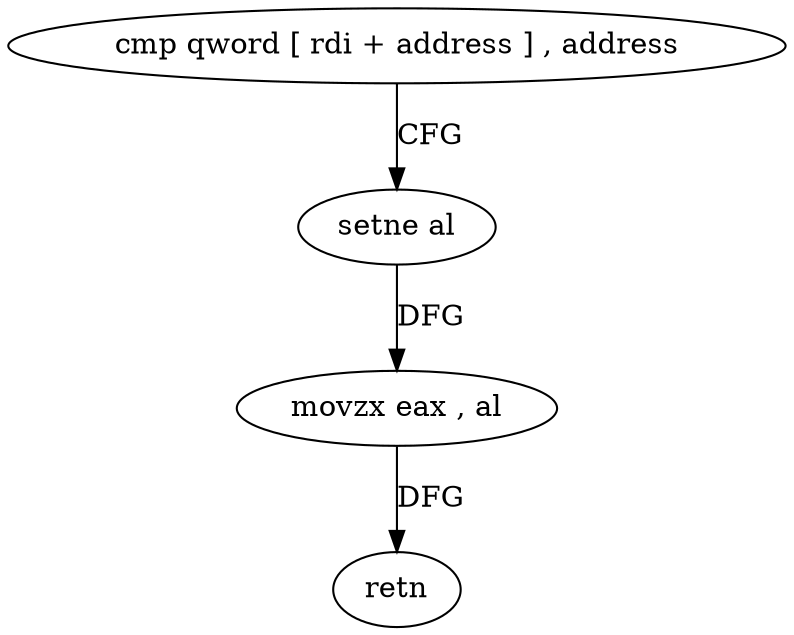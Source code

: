 digraph "func" {
"157316" [label = "cmp qword [ rdi + address ] , address" ]
"157321" [label = "setne al" ]
"157324" [label = "movzx eax , al" ]
"157327" [label = "retn" ]
"157316" -> "157321" [ label = "CFG" ]
"157321" -> "157324" [ label = "DFG" ]
"157324" -> "157327" [ label = "DFG" ]
}
